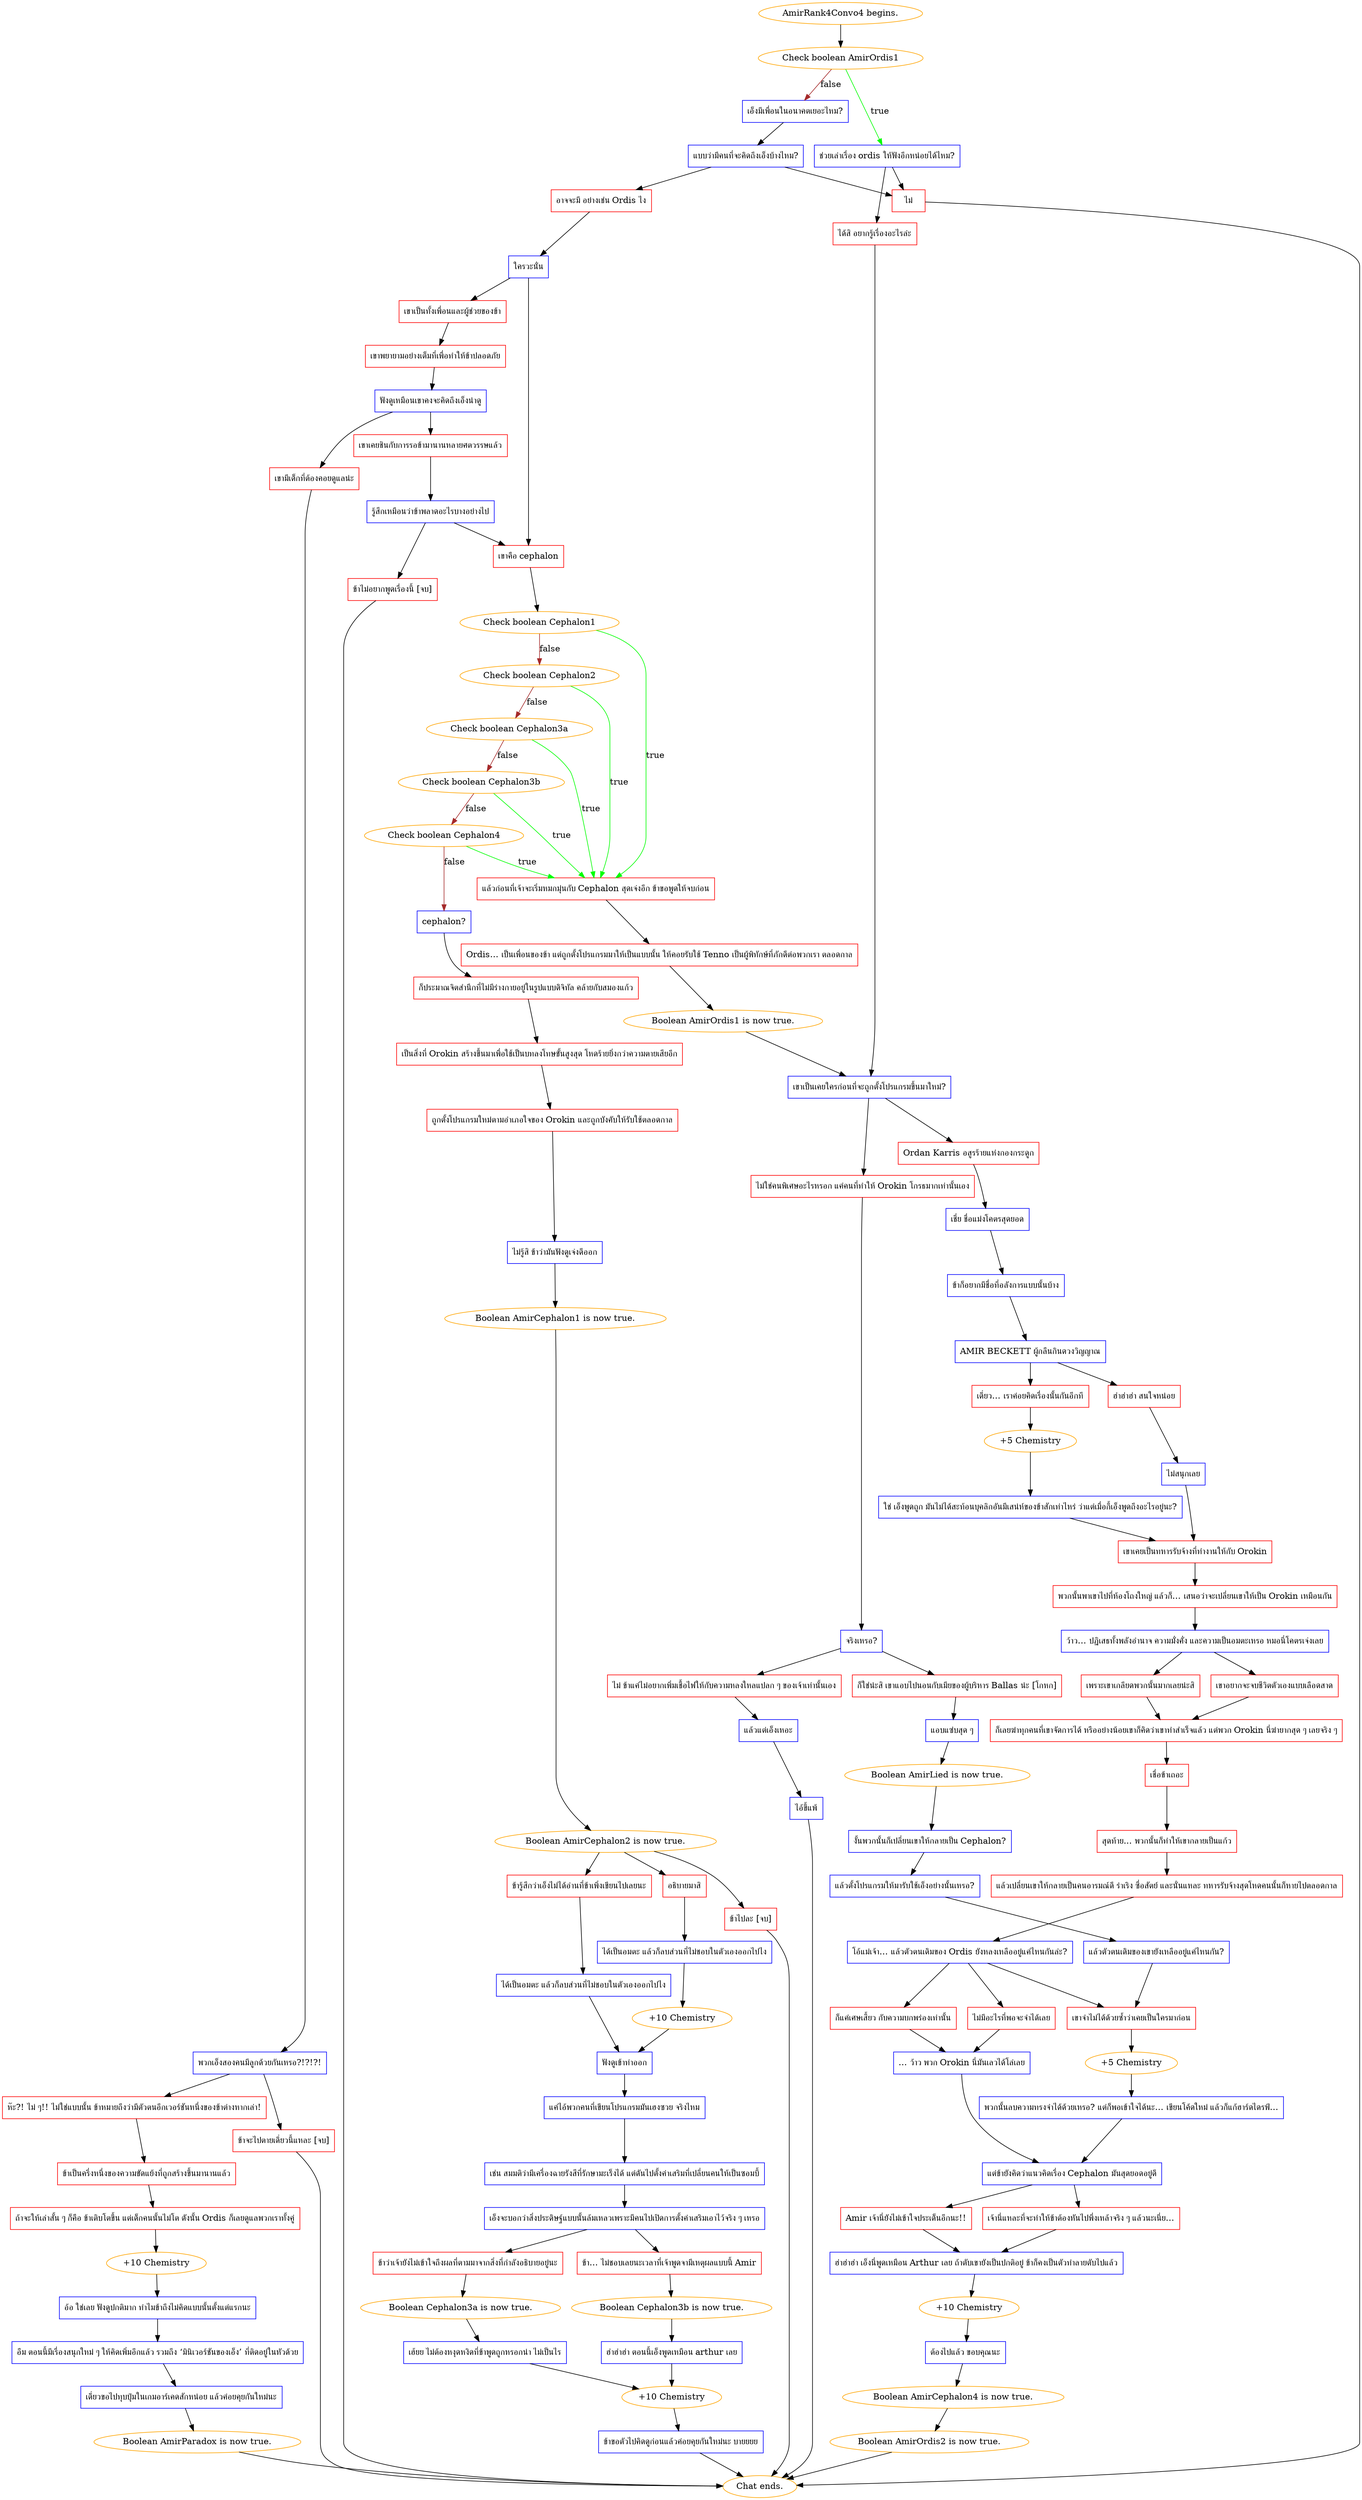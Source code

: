 digraph {
	"AmirRank4Convo4 begins." [color=orange];
		"AmirRank4Convo4 begins." -> j3071393708;
	j3071393708 [label="Check boolean AmirOrdis1",color=orange];
		j3071393708 -> j2129889006 [label=true,color=green];
		j3071393708 -> j2373669822 [label=false,color=brown];
	j2129889006 [label="ช่วยเล่าเรื่อง ordis ให้ฟังอีกหน่อยได้ไหม?",shape=box,color=blue];
		j2129889006 -> j799184664;
		j2129889006 -> j1082632808;
	j2373669822 [label="เอ็งมีเพื่อนในอนาคตเยอะไหม?",shape=box,color=blue];
		j2373669822 -> j3954248447;
	j799184664 [label="ไม่",shape=box,color=red];
		j799184664 -> "Chat ends.";
	j1082632808 [label="ได้สิ อยากรู้เรื่องอะไรล่ะ",shape=box,color=red];
		j1082632808 -> j844288171;
	j3954248447 [label="แบบว่ามีคนที่จะคิดถึงเอ็งบ้างไหม?",shape=box,color=blue];
		j3954248447 -> j2393190551;
		j3954248447 -> j799184664;
	"Chat ends." [color=orange];
	j844288171 [label="เขาเป็นเคยใครก่อนที่จะถูกตั้งโปรแกรมขึ้นมาใหม่?",shape=box,color=blue];
		j844288171 -> j4113362146;
		j844288171 -> j776342120;
	j2393190551 [label="อาจจะมี อย่างเช่น Ordis ไง",shape=box,color=red];
		j2393190551 -> j3343124984;
	j4113362146 [label="ไม่ใช่คนพิเศษอะไรหรอก แค่คนที่ทำให้ Orokin โกรธมากเท่านั้นเอง",shape=box,color=red];
		j4113362146 -> j3441080670;
	j776342120 [label="Ordan Karris อสูรร้ายแห่งกองกระดูก",shape=box,color=red];
		j776342120 -> j581857309;
	j3343124984 [label="ใครวะนั่น",shape=box,color=blue];
		j3343124984 -> j2040277812;
		j3343124984 -> j2280070792;
	j3441080670 [label="จริงเหรอ?",shape=box,color=blue];
		j3441080670 -> j2370464967;
		j3441080670 -> j601768695;
	j581857309 [label="เชี่ย ชื่อแม่งโคตรสุดยอด",shape=box,color=blue];
		j581857309 -> j2950008031;
	j2040277812 [label="เขาเป็นทั้งเพื่อนและผู้ช่วยของข้า",shape=box,color=red];
		j2040277812 -> j2009673982;
	j2280070792 [label="เขาคือ cephalon",shape=box,color=red];
		j2280070792 -> j2703593324;
	j2370464967 [label="ก็ใช่น่ะสิ เขาแอบไปนอนกับเมียของผู้บริหาร Ballas น่ะ [โกหก]",shape=box,color=red];
		j2370464967 -> j3213237302;
	j601768695 [label="ไม่ ข้าแค่ไม่อยากเพิ่มเชื้อไฟให้กับความหลงใหลแปลก ๆ ของเจ้าเท่านั้นเอง",shape=box,color=red];
		j601768695 -> j2237779594;
	j2950008031 [label="ข้าก็อยากมีชื่อที่อลังการแบบนั้นบ้าง",shape=box,color=blue];
		j2950008031 -> j988827051;
	j2009673982 [label="เขาพยายามอย่างเต็มที่เพื่อทำให้ข้าปลอดภัย",shape=box,color=red];
		j2009673982 -> j1745282659;
	j2703593324 [label="Check boolean Cephalon1",color=orange];
		j2703593324 -> j1059392302 [label=true,color=green];
		j2703593324 -> j3179573232 [label=false,color=brown];
	j3213237302 [label="แอบแซ่บสุด ๆ",shape=box,color=blue];
		j3213237302 -> j3601653719;
	j2237779594 [label="แล้วแต่เอ็งเหอะ",shape=box,color=blue];
		j2237779594 -> j3623842046;
	j988827051 [label="AMIR BECKETT ผู้กลืนกินดวงวิญญาณ",shape=box,color=blue];
		j988827051 -> j3788204804;
		j988827051 -> j1751116216;
	j1745282659 [label="ฟังดูเหมือนเขาคงจะคิดถึงเอ็งน่าดู",shape=box,color=blue];
		j1745282659 -> j340844336;
		j1745282659 -> j3665519283;
	j1059392302 [label="แล้วก่อนที่เจ้าจะเริ่มหมกมุ่นกับ Cephalon สุดเจ๋งอีก ข้าขอพูดให้จบก่อน",shape=box,color=red];
		j1059392302 -> j3759392767;
	j3179573232 [label="Check boolean Cephalon2",color=orange];
		j3179573232 -> j1059392302 [label=true,color=green];
		j3179573232 -> j1411698572 [label=false,color=brown];
	j3601653719 [label="Boolean AmirLied is now true.",color=orange];
		j3601653719 -> j3041638781;
	j3623842046 [label="ไอ้ขี้แพ้",shape=box,color=blue];
		j3623842046 -> "Chat ends.";
	j3788204804 [label="ฮ่าฮ่าฮ่า สนใจหน่อย",shape=box,color=red];
		j3788204804 -> j2847566635;
	j1751116216 [label="เดี๋ยว… เราค่อยคิดเรื่องนั้นกันอีกที",shape=box,color=red];
		j1751116216 -> j1142657198;
	j340844336 [label="เขาเคยชินกับการรอข้ามานานหลายศตวรรษแล้ว",shape=box,color=red];
		j340844336 -> j1196141486;
	j3665519283 [label="เขามีเด็กที่ต้องคอยดูแลน่ะ",shape=box,color=red];
		j3665519283 -> j1665095908;
	j3759392767 [label="Ordis… เป็นเพื่อนของข้า แต่ถูกตั้งโปรแกรมมาให้เป็นแบบนั้น ให้คอยรับใช้ Tenno เป็นผู้พิทักษ์ที่ภักดีต่อพวกเรา ตลอดกาล",shape=box,color=red];
		j3759392767 -> j3606422365;
	j1411698572 [label="Check boolean Cephalon3a",color=orange];
		j1411698572 -> j1059392302 [label=true,color=green];
		j1411698572 -> j1995044943 [label=false,color=brown];
	j3041638781 [label="งั้นพวกนั้นก็เปลี่ยนเขาให้กลายเป็น Cephalon?",shape=box,color=blue];
		j3041638781 -> j3435646632;
	j2847566635 [label="ไม่สนุกเลย",shape=box,color=blue];
		j2847566635 -> j1143464567;
	j1142657198 [label="+5 Chemistry",color=orange];
		j1142657198 -> j4121536995;
	j1196141486 [label="รู้สึกเหมือนว่าข้าพลาดอะไรบางอย่างไป",shape=box,color=blue];
		j1196141486 -> j1612519599;
		j1196141486 -> j2280070792;
	j1665095908 [label="พวกเอ็งสองคนมีลูกด้วยกันเหรอ?!?!?!",shape=box,color=blue];
		j1665095908 -> j227811337;
		j1665095908 -> j3347459895;
	j3606422365 [label="Boolean AmirOrdis1 is now true.",color=orange];
		j3606422365 -> j844288171;
	j1995044943 [label="Check boolean Cephalon3b",color=orange];
		j1995044943 -> j1059392302 [label=true,color=green];
		j1995044943 -> j3851203631 [label=false,color=brown];
	j3435646632 [label="แล้วตั้งโปรแกรมให้มารับใช้เอ็งอย่างนั้นเหรอ?",shape=box,color=blue];
		j3435646632 -> j2475483504;
	j1143464567 [label="เขาเคยเป็นทหารรับจ้างที่ทำงานให้กับ Orokin",shape=box,color=red];
		j1143464567 -> j884002498;
	j4121536995 [label="ใช่ เอ็งพูดถูก มันไม่ได้สะท้อนบุคลิกอันมีเสน่ห์ของข้าสักเท่าไหร่ ว่าแต่เมื่อกี้เอ็งพูดถึงอะไรอยู่นะ?",shape=box,color=blue];
		j4121536995 -> j1143464567;
	j1612519599 [label="ข้าไม่อยากพูดเรื่องนี้ [จบ]",shape=box,color=red];
		j1612519599 -> "Chat ends.";
	j227811337 [label="ห๊ะ?! ไม่ ๆ!! ไม่ใช่แบบนั้น ข้าหมายถึงว่ามีตัวตนอีกเวอร์ชันหนึ่งของข้าต่างหากเล่า!",shape=box,color=red];
		j227811337 -> j1562105919;
	j3347459895 [label="ข้าจะไปตายเดี๋ยวนี้แหละ [จบ]",shape=box,color=red];
		j3347459895 -> "Chat ends.";
	j3851203631 [label="Check boolean Cephalon4",color=orange];
		j3851203631 -> j1059392302 [label=true,color=green];
		j3851203631 -> j2591883462 [label=false,color=brown];
	j2475483504 [label="แล้วตัวตนเดิมของเขายังเหลืออยู่แค่ไหนกัน?",shape=box,color=blue];
		j2475483504 -> j2347207510;
	j884002498 [label="พวกนั้นพาเขาไปที่ห้องโถงใหญ่ แล้วก็… เสนอว่าจะเปลี่ยนเขาให้เป็น Orokin เหมือนกัน",shape=box,color=red];
		j884002498 -> j3707967167;
	j1562105919 [label="ข้าเป็นครึ่งหนึ่งของความขัดแย้งที่ถูกสร้างขึ้นมานานแล้ว",shape=box,color=red];
		j1562105919 -> j2561052051;
	j2591883462 [label="cephalon?",shape=box,color=blue];
		j2591883462 -> j3667555310;
	j2347207510 [label="เขาจำไม่ได้ด้วยซ้ำว่าเคยเป็นใครมาก่อน",shape=box,color=red];
		j2347207510 -> j3800918587;
	j3707967167 [label="ว้าว… ปฏิเสธทั้งพลังอำนาจ ความมั่งคั่ง และความเป็นอมตะเหรอ หมอนี่โคตรเจ๋งเลย",shape=box,color=blue];
		j3707967167 -> j1061470408;
		j3707967167 -> j2078539995;
	j2561052051 [label="ถ้าจะให้เล่าสั้น ๆ ก็คือ ข้าเติบโตขึ้น แต่เด็กคนนั้นไม่โต ดังนั้น Ordis ก็เลยดูแลพวกเราทั้งคู่",shape=box,color=red];
		j2561052051 -> j3182607715;
	j3667555310 [label="ก็ประมาณจิตสำนึกที่ไม่มีร่างกายอยู่ในรูปแบบดิจิทัล คล้ายกับสมองแก้ว",shape=box,color=red];
		j3667555310 -> j1991331511;
	j3800918587 [label="+5 Chemistry",color=orange];
		j3800918587 -> j2123105950;
	j1061470408 [label="เพราะเขาเกลียดพวกนั้นมากเลยน่ะสิ",shape=box,color=red];
		j1061470408 -> j2284441166;
	j2078539995 [label="เขาอยากจะจบชีวิตตัวเองแบบเลือดสาด",shape=box,color=red];
		j2078539995 -> j2284441166;
	j3182607715 [label="+10 Chemistry",color=orange];
		j3182607715 -> j4110750993;
	j1991331511 [label="เป็นสิ่งที่ Orokin สร้างขึ้นมาเพื่อใช้เป็นบทลงโทษขั้นสูงสุด โหดร้ายยิ่งกว่าความตายเสียอีก",shape=box,color=red];
		j1991331511 -> j2667272688;
	j2123105950 [label="พวกนั้นลบความทรงจำได้ด้วยเหรอ? แต่ก็พอเข้าใจได้นะ… เขียนโค้ดใหม่ แล้วก็แก้ฮาร์ดไดรฟ์…",shape=box,color=blue];
		j2123105950 -> j4091538133;
	j2284441166 [label="ก็เลยฆ่าทุกคนที่เขาจัดการได้ หรืออย่างน้อยเขาก็คิดว่าเขาทำสำเร็จแล้ว แต่พวก Orokin นี่ฆ่ายากสุด ๆ เลยจริง ๆ",shape=box,color=red];
		j2284441166 -> j1816284180;
	j4110750993 [label="อ้อ ใช่เลย ฟังดูปกติมาก ทำไมข้าถึงไม่คิดแบบนั้นตั้งแต่แรกนะ",shape=box,color=blue];
		j4110750993 -> j4093484016;
	j2667272688 [label="ถูกตั้งโปรแกรมใหม่ตามอำเภอใจของ Orokin และถูกบังคับให้รับใช้ตลอดกาล",shape=box,color=red];
		j2667272688 -> j444220983;
	j4091538133 [label="แต่ข้ายังคิดว่าแนวคิดเรื่อง Cephalon มันสุดยอดอยู่ดี",shape=box,color=blue];
		j4091538133 -> j1494484893;
		j4091538133 -> j1581168571;
	j1816284180 [label="เชื่อข้าเถอะ",shape=box,color=red];
		j1816284180 -> j3083745532;
	j4093484016 [label="อืม ตอนนี้มีเรื่องสนุกใหม่ ๆ ให้คิดเพิ่มอีกแล้ว รวมถึง ‘มินิเวอร์ชันของเอ็ง’ ที่ติดอยู่ในหัวด้วย",shape=box,color=blue];
		j4093484016 -> j3860998008;
	j444220983 [label="ไม่รู้สิ ข้าว่ามันฟังดูเจ๋งดีออก",shape=box,color=blue];
		j444220983 -> j1188171645;
	j1494484893 [label="เจ้านี่แหละที่จะทำให้ข้าต้องหันไปพึ่งเหล้าจริง ๆ แล้วนะเนี่ย…",shape=box,color=red];
		j1494484893 -> j1157722208;
	j1581168571 [label="Amir เจ้านี่ยังไม่เข้าใจประเด็นอีกนะ!!",shape=box,color=red];
		j1581168571 -> j1157722208;
	j3083745532 [label="สุดท้าย... พวกนั้นก็ทำให้เขากลายเป็นแก้ว",shape=box,color=red];
		j3083745532 -> j2478654735;
	j3860998008 [label="เดี๋ยวขอไปทุบปุ่มในเกมอาร์เคดสักหน่อย แล้วค่อยคุยกันใหม่นะ",shape=box,color=blue];
		j3860998008 -> j3046964038;
	j1188171645 [label="Boolean AmirCephalon1 is now true.",color=orange];
		j1188171645 -> j2160070556;
	j1157722208 [label="ฮ่าฮ่าฮ่า เอ็งนี่พูดเหมือน Arthur เลย ถ้าตับเขายังเป็นปกติอยู่ ข้าก็คงเป็นตัวทำลายตับไปแล้ว",shape=box,color=blue];
		j1157722208 -> j3914039206;
	j2478654735 [label="แล้วเปลี่ยนเขาให้กลายเป็นคนอารมณ์ดี ร่าเริง ซื่อสัตย์ และนั่นแหละ ทหารรับจ้างสุดโหดคนนั้นก็หายไปตลอดกาล",shape=box,color=red];
		j2478654735 -> j932744531;
	j3046964038 [label="Boolean AmirParadox is now true.",color=orange];
		j3046964038 -> "Chat ends.";
	j2160070556 [label="Boolean AmirCephalon2 is now true.",color=orange];
		j2160070556 -> j3394291164;
		j2160070556 -> j979204702;
		j2160070556 -> j2751619643;
	j3914039206 [label="+10 Chemistry",color=orange];
		j3914039206 -> j3161920722;
	j932744531 [label="โอ้แม่เจ้า… แล้วตัวตนเดิมของ Ordis ยังหลงเหลืออยู่แค่ไหนกันล่ะ?",shape=box,color=blue];
		j932744531 -> j2347207510;
		j932744531 -> j578783259;
		j932744531 -> j2099002624;
	j3394291164 [label="ข้าไปละ [จบ]",shape=box,color=red];
		j3394291164 -> "Chat ends.";
	j979204702 [label="อธิบายมาสิ",shape=box,color=red];
		j979204702 -> j3999459498;
	j2751619643 [label="ข้ารู้สึกว่าเอ็งไม่ได้อ่านที่ข้าเพิ่งเขียนไปเลยนะ",shape=box,color=red];
		j2751619643 -> j328770855;
	j3161920722 [label="ต้องไปแล้ว ขอบคุณนะ",shape=box,color=blue];
		j3161920722 -> j2139800532;
	j578783259 [label="ก็แค่เศษเสี้ยว กับความบกพร่องเท่านั้น",shape=box,color=red];
		j578783259 -> j2293323723;
	j2099002624 [label="ไม่มีอะไรที่พอจะจำได้เลย",shape=box,color=red];
		j2099002624 -> j2293323723;
	j3999459498 [label="ได้เป็นอมตะ แล้วก็ลบส่วนที่ไม่ชอบในตัวเองออกไปไง",shape=box,color=blue];
		j3999459498 -> j2080812530;
	j328770855 [label="ได้เป็นอมตะ แล้วก็ลบส่วนที่ไม่ชอบในตัวเองออกไปไง",shape=box,color=blue];
		j328770855 -> j1326156147;
	j2139800532 [label="Boolean AmirCephalon4 is now true.",color=orange];
		j2139800532 -> j2302458893;
	j2293323723 [label="… ว้าว พวก Orokin นี่มันเลวได้โล่เลย",shape=box,color=blue];
		j2293323723 -> j4091538133;
	j2080812530 [label="+10 Chemistry",color=orange];
		j2080812530 -> j1326156147;
	j1326156147 [label="ฟังดูเข้าท่าออก",shape=box,color=blue];
		j1326156147 -> j3646644769;
	j2302458893 [label="Boolean AmirOrdis2 is now true.",color=orange];
		j2302458893 -> "Chat ends.";
	j3646644769 [label="แค่ไอ้พวกคนที่เขียนโปรแกรมมันเฮงซวย จริงไหม",shape=box,color=blue];
		j3646644769 -> j3059109506;
	j3059109506 [label="เช่น สมมติว่ามีเครื่องฉายรังสีที่รักษามะเร็งได้ แต่ดันไปตั้งค่าเสริมที่เปลี่ยนคนให้เป็นซอมบี้",shape=box,color=blue];
		j3059109506 -> j1625828874;
	j1625828874 [label="เอ็งจะบอกว่าสิ่งประดิษฐ์แบบนั้นล้มเหลวเพราะมีคนไปเปิดการตั้งค่าเสริมเอาไว้จริง ๆ เหรอ",shape=box,color=blue];
		j1625828874 -> j344411486;
		j1625828874 -> j2264525552;
	j344411486 [label="ข้า… ไม่ชอบเลยนะเวลาที่เจ้าพูดจามีเหตุผลแบบนี้ Amir",shape=box,color=red];
		j344411486 -> j788408937;
	j2264525552 [label="ข้าว่าเจ้ายังไม่เข้าใจถึงผลที่ตามมาจากสิ่งที่กำลังอธิบายอยู่นะ",shape=box,color=red];
		j2264525552 -> j2976277454;
	j788408937 [label="Boolean Cephalon3b is now true.",color=orange];
		j788408937 -> j3645440155;
	j2976277454 [label="Boolean Cephalon3a is now true.",color=orange];
		j2976277454 -> j11004020;
	j3645440155 [label="ฮ่าฮ่าฮ่า ตอนนี้เอ็งพูดเหมือน arthur เลย",shape=box,color=blue];
		j3645440155 -> j3888989576;
	j11004020 [label="เฮ้ยย ไม่ต้องหงุดหงิดที่ข้าพูดถูกหรอกน่า ไม่เป็นไร",shape=box,color=blue];
		j11004020 -> j3888989576;
	j3888989576 [label="+10 Chemistry",color=orange];
		j3888989576 -> j108353653;
	j108353653 [label="ข้าขอตัวไปคิดดูก่อนแล้วค่อยคุยกันใหม่นะ บายยยย",shape=box,color=blue];
		j108353653 -> "Chat ends.";
}